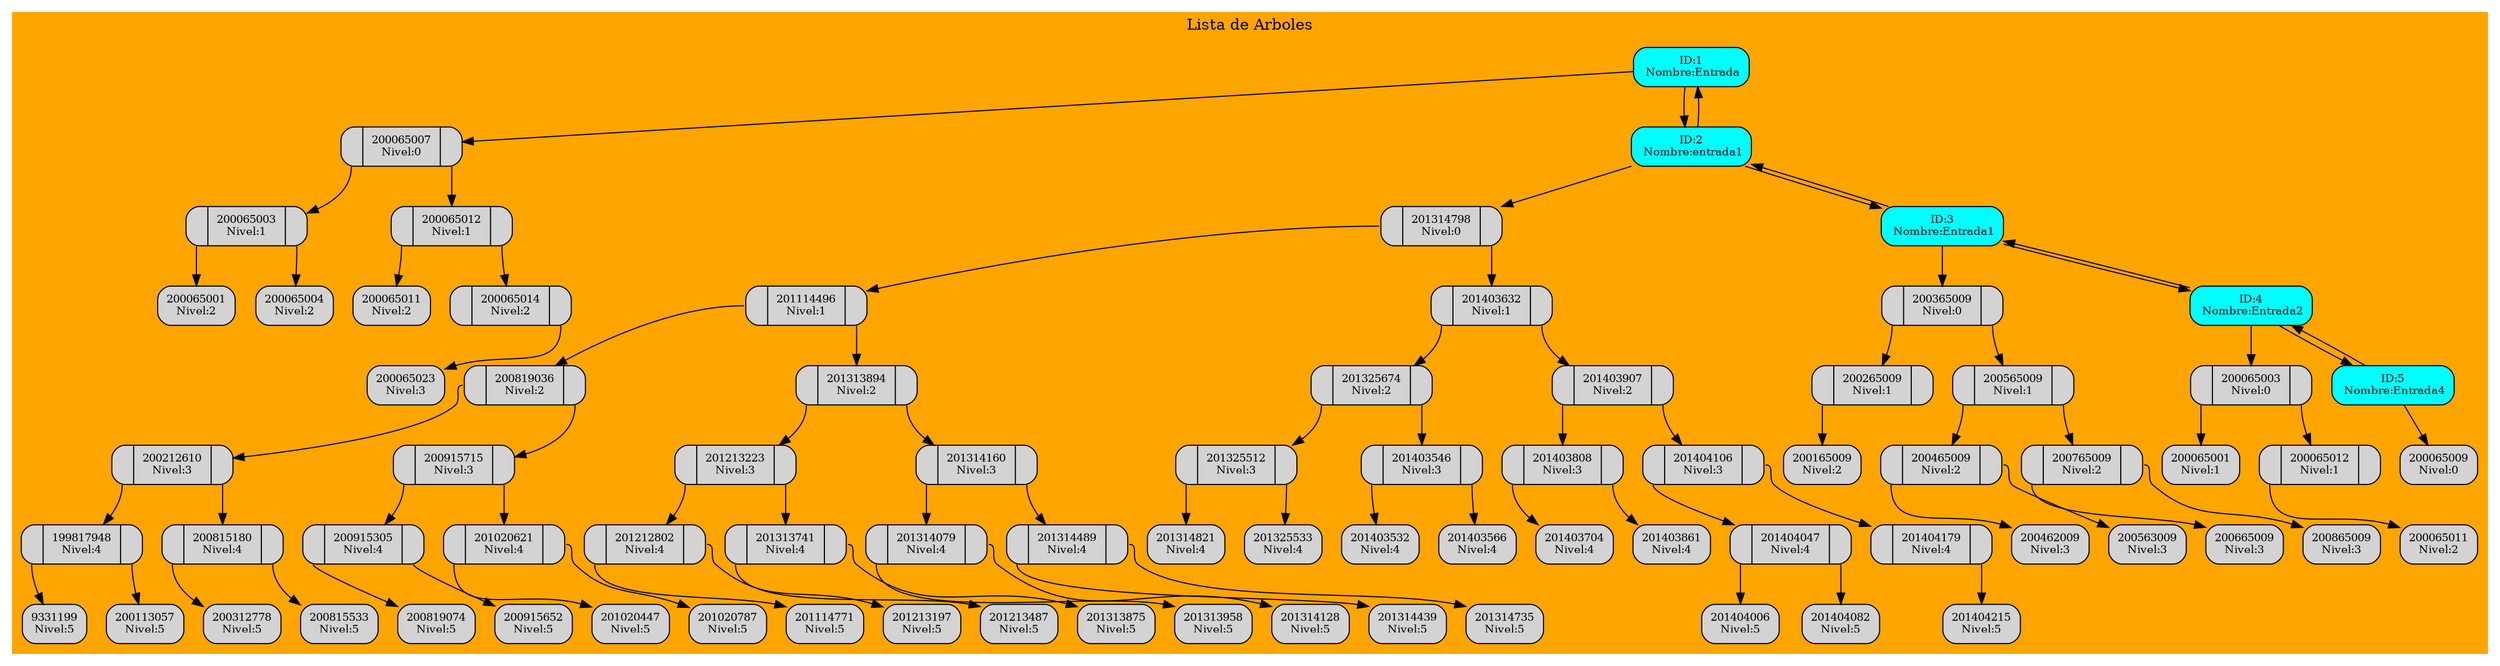 digraph g {
node [
fontsize = "10"
shape = "Mrecord"
];

subgraph cluster_1 {
node [style=filled];
"nodoD1"
[label="ID:1&#92;n Nombre:Entrada",fillcolor=cyan ];
"nodoB1" [label="<C0>|200065007&#92;nNivel:0|<C1>"];
"nodoB2" [label="<C0>|200065003&#92;nNivel:1|<C1>"];
"nodoB3" [label="200065001&#92;nNivel:2"];
nodoB2:C0->nodoB3;
"nodoB4" [label="200065004&#92;nNivel:2"];
nodoB2:C1->nodoB4;
nodoB1:C0->nodoB2;
"nodoB5" [label="<C0>|200065012&#92;nNivel:1|<C1>"];
"nodoB6" [label="200065011&#92;nNivel:2"];
nodoB5:C0->nodoB6;
"nodoB7" [label="<C0>|200065014&#92;nNivel:2|<C1>"];
"nodoB8" [label="200065023&#92;nNivel:3"];
nodoB7:C1->nodoB8;
nodoB5:C1->nodoB7;
nodoB1:C1->nodoB5;
"nodoD2"
[label="ID:2&#92;n Nombre:entrada1",fillcolor=cyan ];
"nodoB9" [label="<C0>|201314798&#92;nNivel:0|<C1>"];
"nodoB10" [label="<C0>|201114496&#92;nNivel:1|<C1>"];
"nodoB11" [label="<C0>|200819036&#92;nNivel:2|<C1>"];
"nodoB12" [label="<C0>|200212610&#92;nNivel:3|<C1>"];
"nodoB13" [label="<C0>|199817948&#92;nNivel:4|<C1>"];
"nodoB14" [label="9331199&#92;nNivel:5"];
nodoB13:C0->nodoB14;
"nodoB15" [label="200113057&#92;nNivel:5"];
nodoB13:C1->nodoB15;
nodoB12:C0->nodoB13;
"nodoB16" [label="<C0>|200815180&#92;nNivel:4|<C1>"];
"nodoB17" [label="200312778&#92;nNivel:5"];
nodoB16:C0->nodoB17;
"nodoB18" [label="200815533&#92;nNivel:5"];
nodoB16:C1->nodoB18;
nodoB12:C1->nodoB16;
nodoB11:C0->nodoB12;
"nodoB19" [label="<C0>|200915715&#92;nNivel:3|<C1>"];
"nodoB20" [label="<C0>|200915305&#92;nNivel:4|<C1>"];
"nodoB21" [label="200819074&#92;nNivel:5"];
nodoB20:C0->nodoB21;
"nodoB22" [label="200915652&#92;nNivel:5"];
nodoB20:C1->nodoB22;
nodoB19:C0->nodoB20;
"nodoB23" [label="<C0>|201020621&#92;nNivel:4|<C1>"];
"nodoB24" [label="201020447&#92;nNivel:5"];
nodoB23:C0->nodoB24;
"nodoB25" [label="201020787&#92;nNivel:5"];
nodoB23:C1->nodoB25;
nodoB19:C1->nodoB23;
nodoB11:C1->nodoB19;
nodoB10:C0->nodoB11;
"nodoB26" [label="<C0>|201313894&#92;nNivel:2|<C1>"];
"nodoB27" [label="<C0>|201213223&#92;nNivel:3|<C1>"];
"nodoB28" [label="<C0>|201212802&#92;nNivel:4|<C1>"];
"nodoB29" [label="201114771&#92;nNivel:5"];
nodoB28:C0->nodoB29;
"nodoB30" [label="201213197&#92;nNivel:5"];
nodoB28:C1->nodoB30;
nodoB27:C0->nodoB28;
"nodoB31" [label="<C0>|201313741&#92;nNivel:4|<C1>"];
"nodoB32" [label="201213487&#92;nNivel:5"];
nodoB31:C0->nodoB32;
"nodoB33" [label="201313875&#92;nNivel:5"];
nodoB31:C1->nodoB33;
nodoB27:C1->nodoB31;
nodoB26:C0->nodoB27;
"nodoB34" [label="<C0>|201314160&#92;nNivel:3|<C1>"];
"nodoB35" [label="<C0>|201314079&#92;nNivel:4|<C1>"];
"nodoB36" [label="201313958&#92;nNivel:5"];
nodoB35:C0->nodoB36;
"nodoB37" [label="201314128&#92;nNivel:5"];
nodoB35:C1->nodoB37;
nodoB34:C0->nodoB35;
"nodoB38" [label="<C0>|201314489&#92;nNivel:4|<C1>"];
"nodoB39" [label="201314439&#92;nNivel:5"];
nodoB38:C0->nodoB39;
"nodoB40" [label="201314735&#92;nNivel:5"];
nodoB38:C1->nodoB40;
nodoB34:C1->nodoB38;
nodoB26:C1->nodoB34;
nodoB10:C1->nodoB26;
nodoB9:C0->nodoB10;
"nodoB41" [label="<C0>|201403632&#92;nNivel:1|<C1>"];
"nodoB42" [label="<C0>|201325674&#92;nNivel:2|<C1>"];
"nodoB43" [label="<C0>|201325512&#92;nNivel:3|<C1>"];
"nodoB44" [label="201314821&#92;nNivel:4"];
nodoB43:C0->nodoB44;
"nodoB45" [label="201325533&#92;nNivel:4"];
nodoB43:C1->nodoB45;
nodoB42:C0->nodoB43;
"nodoB46" [label="<C0>|201403546&#92;nNivel:3|<C1>"];
"nodoB47" [label="201403532&#92;nNivel:4"];
nodoB46:C0->nodoB47;
"nodoB48" [label="201403566&#92;nNivel:4"];
nodoB46:C1->nodoB48;
nodoB42:C1->nodoB46;
nodoB41:C0->nodoB42;
"nodoB49" [label="<C0>|201403907&#92;nNivel:2|<C1>"];
"nodoB50" [label="<C0>|201403808&#92;nNivel:3|<C1>"];
"nodoB51" [label="201403704&#92;nNivel:4"];
nodoB50:C0->nodoB51;
"nodoB52" [label="201403861&#92;nNivel:4"];
nodoB50:C1->nodoB52;
nodoB49:C0->nodoB50;
"nodoB53" [label="<C0>|201404106&#92;nNivel:3|<C1>"];
"nodoB54" [label="<C0>|201404047&#92;nNivel:4|<C1>"];
"nodoB55" [label="201404006&#92;nNivel:5"];
nodoB54:C0->nodoB55;
"nodoB56" [label="201404082&#92;nNivel:5"];
nodoB54:C1->nodoB56;
nodoB53:C0->nodoB54;
"nodoB57" [label="<C0>|201404179&#92;nNivel:4|<C1>"];
"nodoB58" [label="201404215&#92;nNivel:5"];
nodoB57:C1->nodoB58;
nodoB53:C1->nodoB57;
nodoB49:C1->nodoB53;
nodoB41:C1->nodoB49;
nodoB9:C1->nodoB41;
"nodoD3"
[label="ID:3&#92;n Nombre:Entrada1",fillcolor=cyan ];
"nodoB59" [label="<C0>|200365009&#92;nNivel:0|<C1>"];
"nodoB60" [label="<C0>|200265009&#92;nNivel:1|<C1>"];
"nodoB61" [label="200165009&#92;nNivel:2"];
nodoB60:C0->nodoB61;
nodoB59:C0->nodoB60;
"nodoB62" [label="<C0>|200565009&#92;nNivel:1|<C1>"];
"nodoB63" [label="<C0>|200465009&#92;nNivel:2|<C1>"];
"nodoB64" [label="200462009&#92;nNivel:3"];
nodoB63:C0->nodoB64;
"nodoB65" [label="200563009&#92;nNivel:3"];
nodoB63:C1->nodoB65;
nodoB62:C0->nodoB63;
"nodoB66" [label="<C0>|200765009&#92;nNivel:2|<C1>"];
"nodoB67" [label="200665009&#92;nNivel:3"];
nodoB66:C0->nodoB67;
"nodoB68" [label="200865009&#92;nNivel:3"];
nodoB66:C1->nodoB68;
nodoB62:C1->nodoB66;
nodoB59:C1->nodoB62;
"nodoD4"
[label="ID:4&#92;n Nombre:Entrada2",fillcolor=cyan ];
"nodoB69" [label="<C0>|200065003&#92;nNivel:0|<C1>"];
"nodoB70" [label="200065001&#92;nNivel:1"];
nodoB69:C0->nodoB70;
"nodoB71" [label="<C0>|200065012&#92;nNivel:1|<C1>"];
"nodoB72" [label="200065011&#92;nNivel:2"];
nodoB71:C0->nodoB72;
nodoB69:C1->nodoB71;
"nodoD5"
[label="ID:5&#92;n Nombre:Entrada4",fillcolor=cyan ];
"nodoB73" [label="200065009&#92;nNivel:0"];
"nodoD1"->"nodoD2";
"nodoD2"->"nodoD1";
"nodoD1"->"nodoB1";
"nodoD2"->"nodoD3";
"nodoD3"->"nodoD2";
"nodoD2"->"nodoB9";
"nodoD3"->"nodoD4";
"nodoD4"->"nodoD3";
"nodoD3"->"nodoB59";
"nodoD4"->"nodoD5";
"nodoD5"->"nodoD4";
"nodoD4"->"nodoB69";
"nodoD5"->"nodoB73";
color="orange"
style ="filled, bold"
label ="Lista de Arboles"
}}
